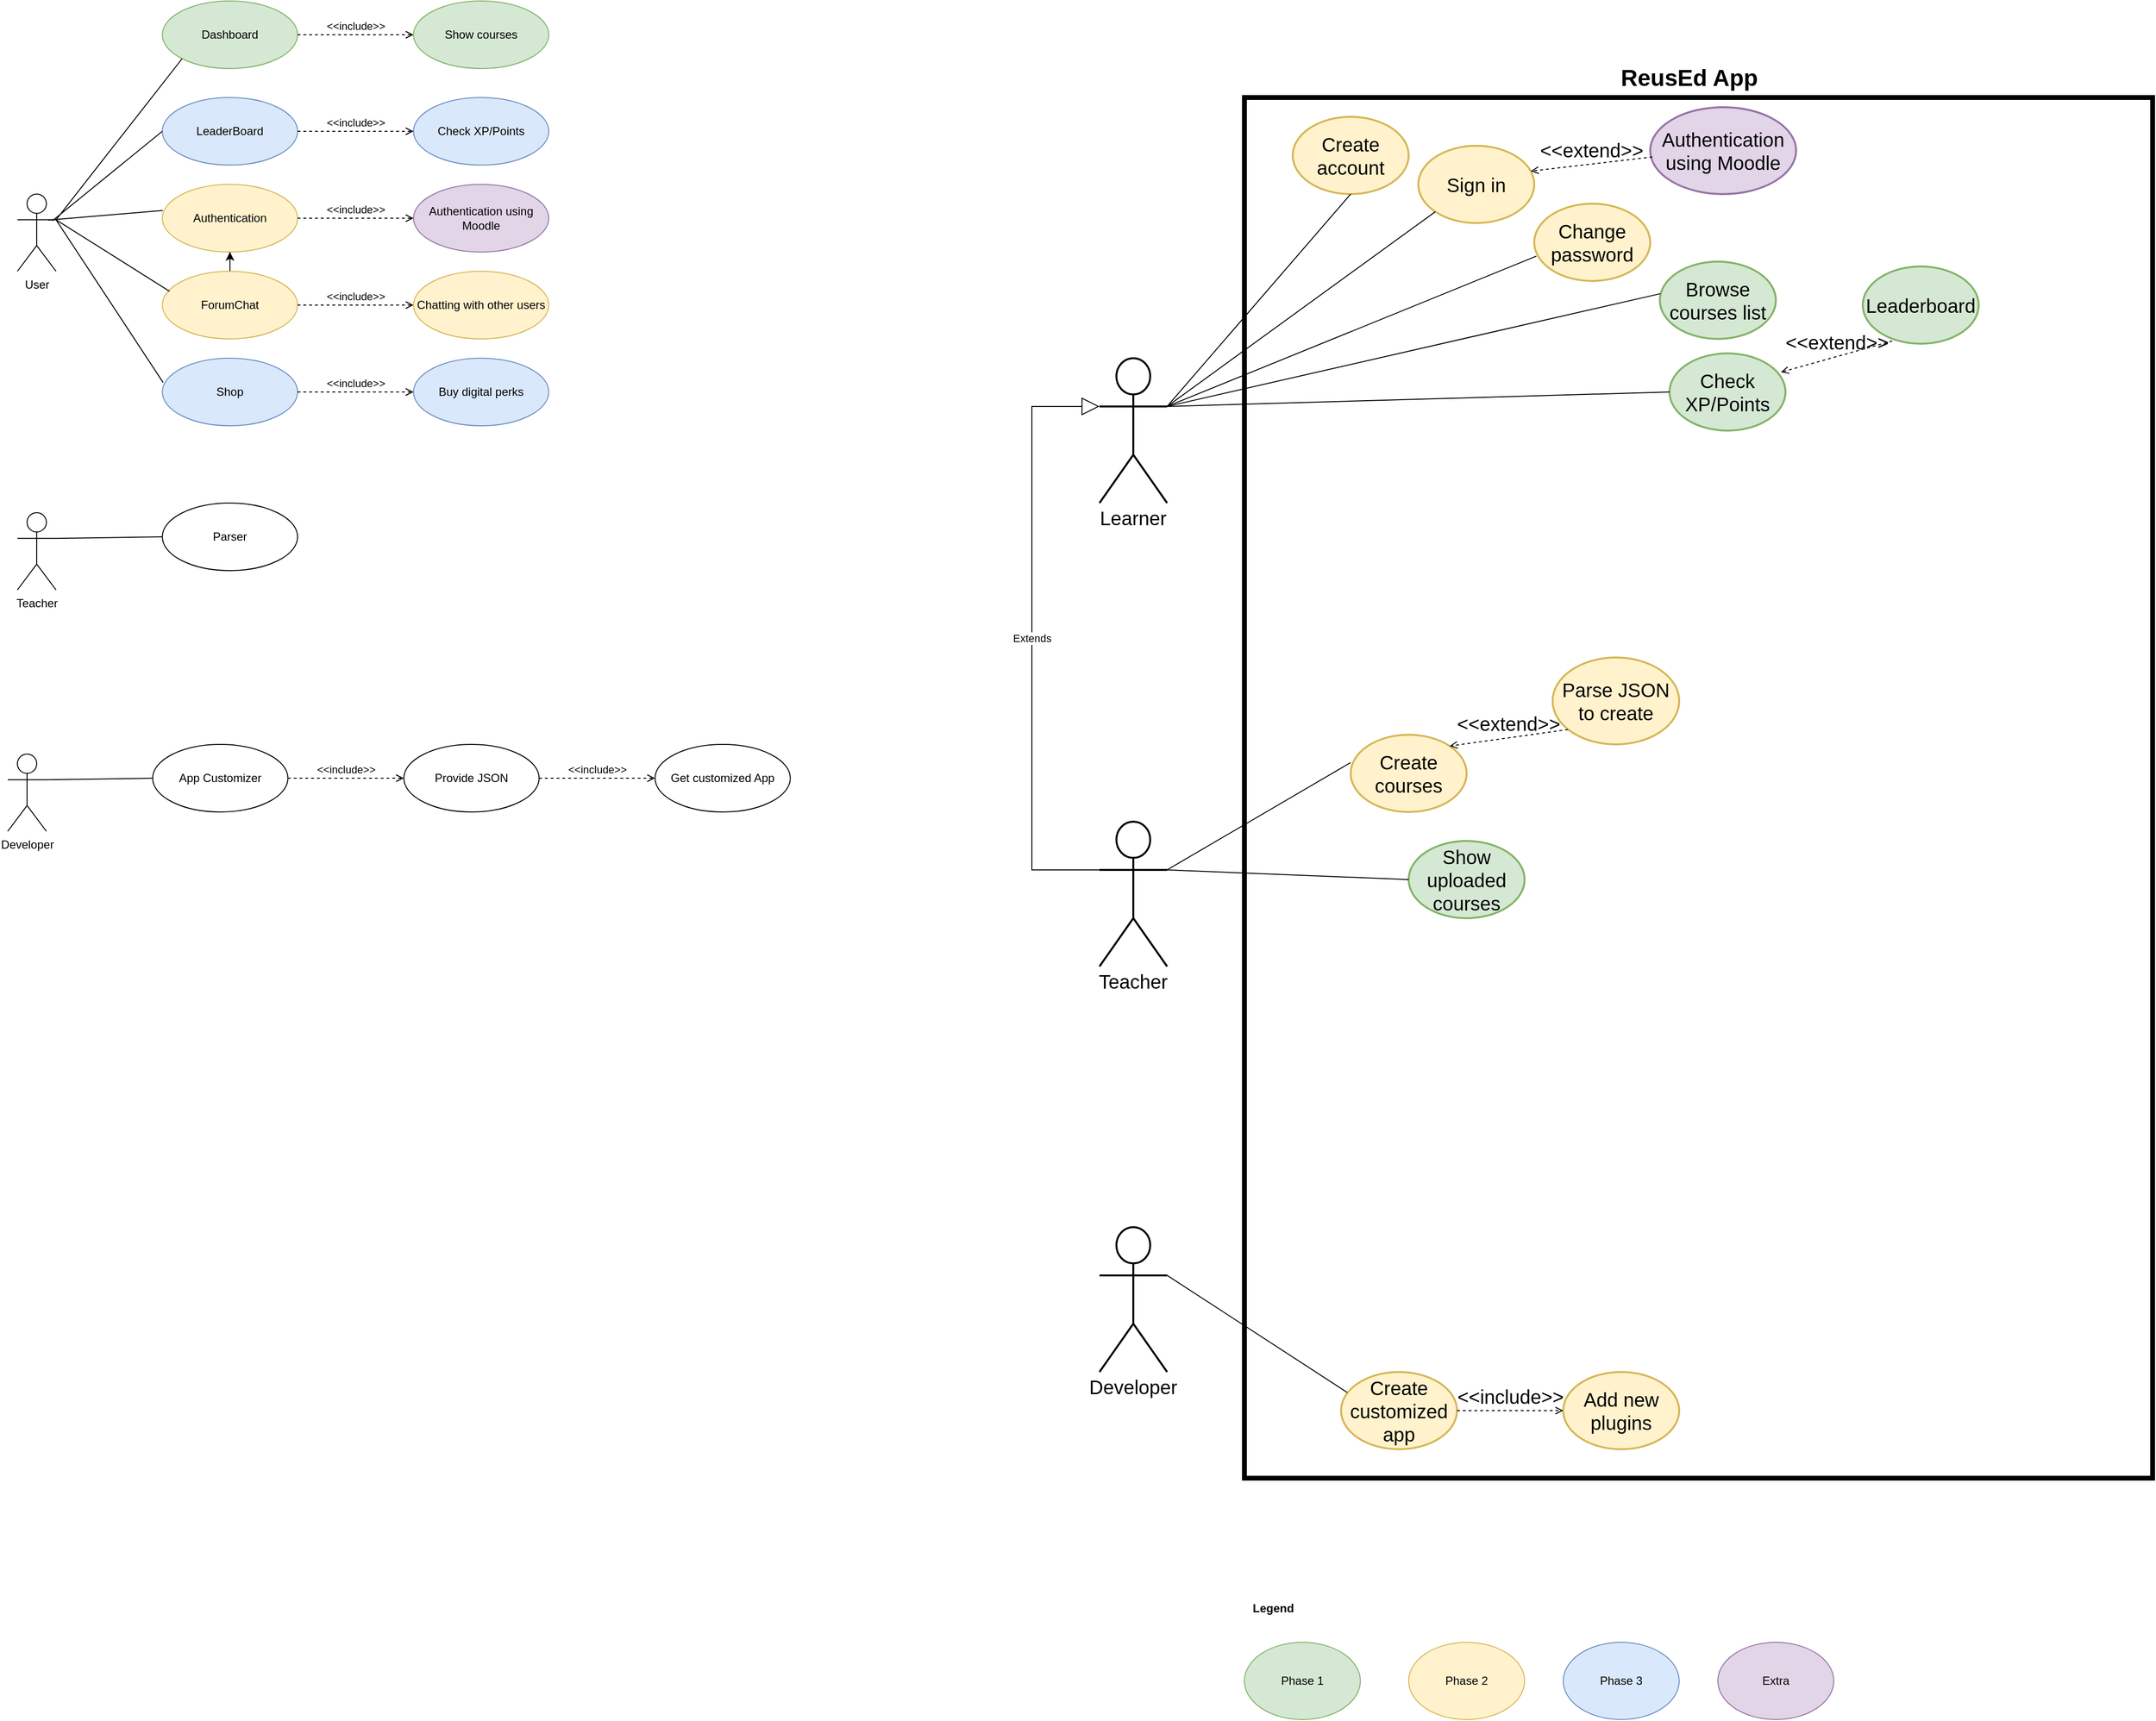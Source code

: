 <mxfile version="18.1.3" type="github">
  <diagram id="QK5HZa1A7j3AK8uBIgSm" name="Page-1">
    <mxGraphModel dx="1382" dy="4102" grid="1" gridSize="10" guides="1" tooltips="1" connect="1" arrows="1" fold="1" page="1" pageScale="1" pageWidth="2339" pageHeight="3300" math="0" shadow="0">
      <root>
        <mxCell id="0" />
        <mxCell id="1" parent="0" />
        <mxCell id="2" value="User" style="shape=umlActor;verticalLabelPosition=bottom;verticalAlign=top;html=1;" parent="1" vertex="1">
          <mxGeometry x="70" y="160" width="40" height="80" as="geometry" />
        </mxCell>
        <mxCell id="5" value="LeaderBoard" style="ellipse;whiteSpace=wrap;html=1;fillColor=#dae8fc;strokeColor=#6c8ebf;" parent="1" vertex="1">
          <mxGeometry x="220" y="60" width="140" height="70" as="geometry" />
        </mxCell>
        <mxCell id="6" value="Authentication" style="ellipse;whiteSpace=wrap;html=1;fillColor=#fff2cc;strokeColor=#d6b656;" parent="1" vertex="1">
          <mxGeometry x="220" y="150" width="140" height="70" as="geometry" />
        </mxCell>
        <mxCell id="RKOT50hVbOICSGmM9m-9-29" value="" style="edgeStyle=orthogonalEdgeStyle;rounded=0;orthogonalLoop=1;jettySize=auto;html=1;" parent="1" source="7" target="6" edge="1">
          <mxGeometry relative="1" as="geometry" />
        </mxCell>
        <mxCell id="7" value="ForumChat" style="ellipse;whiteSpace=wrap;html=1;fillColor=#fff2cc;strokeColor=#d6b656;" parent="1" vertex="1">
          <mxGeometry x="220" y="240" width="140" height="70" as="geometry" />
        </mxCell>
        <mxCell id="8" value="Parser&lt;br&gt;" style="ellipse;whiteSpace=wrap;html=1;" parent="1" vertex="1">
          <mxGeometry x="220" y="480" width="140" height="70" as="geometry" />
        </mxCell>
        <mxCell id="10" value="Shop" style="ellipse;whiteSpace=wrap;html=1;fillColor=#dae8fc;strokeColor=#6c8ebf;" parent="1" vertex="1">
          <mxGeometry x="220" y="330" width="140" height="70" as="geometry" />
        </mxCell>
        <mxCell id="EZ6X3SSUhc_Sis5DaN3a-10" value="Check XP/Points" style="ellipse;whiteSpace=wrap;html=1;fillColor=#dae8fc;strokeColor=#6c8ebf;" parent="1" vertex="1">
          <mxGeometry x="480" y="60" width="140" height="70" as="geometry" />
        </mxCell>
        <mxCell id="UgUoHDpiH-eurTipeE9X-10" value="Teacher" style="shape=umlActor;verticalLabelPosition=bottom;verticalAlign=top;html=1;" parent="1" vertex="1">
          <mxGeometry x="70" y="490" width="40" height="80" as="geometry" />
        </mxCell>
        <mxCell id="-emRGyPx6kJDvxxfUff1-10" value="&amp;lt;&amp;lt;include&amp;gt;&amp;gt;" style="html=1;verticalAlign=bottom;labelBackgroundColor=none;endArrow=open;endFill=0;dashed=1;rounded=0;exitX=1;exitY=0.5;exitDx=0;exitDy=0;" parent="1" source="10" edge="1">
          <mxGeometry width="160" relative="1" as="geometry">
            <mxPoint x="400" y="400" as="sourcePoint" />
            <mxPoint x="480" y="365" as="targetPoint" />
          </mxGeometry>
        </mxCell>
        <mxCell id="EZ6X3SSUhc_Sis5DaN3a-14" value="" style="endArrow=none;html=1;rounded=0;strokeColor=default;exitX=1;exitY=0.333;exitDx=0;exitDy=0;exitPerimeter=0;entryX=0.006;entryY=0.36;entryDx=0;entryDy=0;entryPerimeter=0;" parent="1" source="2" target="10" edge="1">
          <mxGeometry width="50" height="50" relative="1" as="geometry">
            <mxPoint x="360" y="250" as="sourcePoint" />
            <mxPoint x="410" y="200" as="targetPoint" />
          </mxGeometry>
        </mxCell>
        <mxCell id="EZ6X3SSUhc_Sis5DaN3a-15" value="" style="endArrow=none;html=1;rounded=0;strokeColor=default;exitX=1;exitY=0.333;exitDx=0;exitDy=0;exitPerimeter=0;entryX=0.053;entryY=0.295;entryDx=0;entryDy=0;entryPerimeter=0;" parent="1" source="2" target="7" edge="1">
          <mxGeometry width="50" height="50" relative="1" as="geometry">
            <mxPoint x="98.18" y="69.997" as="sourcePoint" />
            <mxPoint x="220.0" y="271.26" as="targetPoint" />
          </mxGeometry>
        </mxCell>
        <mxCell id="EZ6X3SSUhc_Sis5DaN3a-16" value="" style="endArrow=none;html=1;rounded=0;strokeColor=default;entryX=0;entryY=0.5;entryDx=0;entryDy=0;exitX=0.907;exitY=0.345;exitDx=0;exitDy=0;exitPerimeter=0;" parent="1" source="2" target="5" edge="1">
          <mxGeometry width="50" height="50" relative="1" as="geometry">
            <mxPoint x="100" y="160" as="sourcePoint" />
            <mxPoint x="241.82" y="377.93" as="targetPoint" />
          </mxGeometry>
        </mxCell>
        <mxCell id="EZ6X3SSUhc_Sis5DaN3a-17" value="" style="endArrow=none;html=1;rounded=0;strokeColor=default;exitX=0.792;exitY=0.338;exitDx=0;exitDy=0;exitPerimeter=0;entryX=0.003;entryY=0.386;entryDx=0;entryDy=0;entryPerimeter=0;" parent="1" source="2" target="6" edge="1">
          <mxGeometry width="50" height="50" relative="1" as="geometry">
            <mxPoint x="100" y="160" as="sourcePoint" />
            <mxPoint x="220.0" y="104" as="targetPoint" />
          </mxGeometry>
        </mxCell>
        <mxCell id="Jh9w8bnK9WFqr1PcukGp-10" value="" style="endArrow=none;html=1;rounded=0;strokeColor=default;entryX=0;entryY=0.5;entryDx=0;entryDy=0;exitX=1;exitY=0.333;exitDx=0;exitDy=0;exitPerimeter=0;" parent="1" source="UgUoHDpiH-eurTipeE9X-10" target="8" edge="1">
          <mxGeometry width="50" height="50" relative="1" as="geometry">
            <mxPoint x="190.0" y="636" as="sourcePoint" />
            <mxPoint x="300" y="570" as="targetPoint" />
          </mxGeometry>
        </mxCell>
        <mxCell id="Jh9w8bnK9WFqr1PcukGp-11" value="&amp;lt;&amp;lt;include&amp;gt;&amp;gt;" style="html=1;verticalAlign=bottom;labelBackgroundColor=none;endArrow=open;endFill=0;dashed=1;rounded=0;exitX=1;exitY=0.5;exitDx=0;exitDy=0;entryX=0;entryY=0.5;entryDx=0;entryDy=0;" parent="1" source="5" target="EZ6X3SSUhc_Sis5DaN3a-10" edge="1">
          <mxGeometry width="160" relative="1" as="geometry">
            <mxPoint x="360" y="94.75" as="sourcePoint" />
            <mxPoint x="450" y="94.75" as="targetPoint" />
          </mxGeometry>
        </mxCell>
        <mxCell id="Jh9w8bnK9WFqr1PcukGp-12" value="Buy digital perks" style="ellipse;whiteSpace=wrap;html=1;fillColor=#dae8fc;strokeColor=#6c8ebf;" parent="1" vertex="1">
          <mxGeometry x="480" y="330" width="140" height="70" as="geometry" />
        </mxCell>
        <mxCell id="Jh9w8bnK9WFqr1PcukGp-13" value="&amp;lt;&amp;lt;include&amp;gt;&amp;gt;" style="html=1;verticalAlign=bottom;labelBackgroundColor=none;endArrow=open;endFill=0;dashed=1;rounded=0;exitX=1;exitY=0.5;exitDx=0;exitDy=0;" parent="1" source="6" edge="1">
          <mxGeometry width="160" relative="1" as="geometry">
            <mxPoint x="370.0" y="184.82" as="sourcePoint" />
            <mxPoint x="480" y="185" as="targetPoint" />
          </mxGeometry>
        </mxCell>
        <mxCell id="Jh9w8bnK9WFqr1PcukGp-14" value="Authentication using Moodle" style="ellipse;whiteSpace=wrap;html=1;fillColor=#e1d5e7;strokeColor=#9673a6;" parent="1" vertex="1">
          <mxGeometry x="480" y="150" width="140" height="70" as="geometry" />
        </mxCell>
        <mxCell id="RKOT50hVbOICSGmM9m-9-12" value="App Customizer" style="ellipse;whiteSpace=wrap;html=1;" parent="1" vertex="1">
          <mxGeometry x="210" y="730" width="140" height="70" as="geometry" />
        </mxCell>
        <mxCell id="Jh9w8bnK9WFqr1PcukGp-15" value="&amp;lt;&amp;lt;include&amp;gt;&amp;gt;" style="html=1;verticalAlign=bottom;labelBackgroundColor=none;endArrow=open;endFill=0;dashed=1;rounded=0;exitX=1;exitY=0.5;exitDx=0;exitDy=0;entryX=0;entryY=0.5;entryDx=0;entryDy=0;" parent="1" source="7" target="Jh9w8bnK9WFqr1PcukGp-16" edge="1">
          <mxGeometry width="160" relative="1" as="geometry">
            <mxPoint x="360" y="274.72" as="sourcePoint" />
            <mxPoint x="480" y="274.72" as="targetPoint" />
          </mxGeometry>
        </mxCell>
        <mxCell id="RKOT50hVbOICSGmM9m-9-13" value="Developer" style="shape=umlActor;verticalLabelPosition=bottom;verticalAlign=top;html=1;" parent="1" vertex="1">
          <mxGeometry x="60" y="740" width="40" height="80" as="geometry" />
        </mxCell>
        <mxCell id="Jh9w8bnK9WFqr1PcukGp-16" value="Chatting with other users" style="ellipse;whiteSpace=wrap;html=1;fillColor=#fff2cc;strokeColor=#d6b656;" parent="1" vertex="1">
          <mxGeometry x="480" y="240" width="140" height="70" as="geometry" />
        </mxCell>
        <mxCell id="RKOT50hVbOICSGmM9m-9-14" value="" style="endArrow=none;html=1;rounded=0;strokeColor=default;entryX=0;entryY=0.5;entryDx=0;entryDy=0;exitX=1;exitY=0.333;exitDx=0;exitDy=0;exitPerimeter=0;" parent="1" source="RKOT50hVbOICSGmM9m-9-13" target="RKOT50hVbOICSGmM9m-9-12" edge="1">
          <mxGeometry width="50" height="50" relative="1" as="geometry">
            <mxPoint x="180.0" y="886" as="sourcePoint" />
            <mxPoint x="290" y="820" as="targetPoint" />
          </mxGeometry>
        </mxCell>
        <mxCell id="Jh9w8bnK9WFqr1PcukGp-20" value="" style="rounded=0;whiteSpace=wrap;html=1;fillColor=none;strokeWidth=5;" parent="1" vertex="1">
          <mxGeometry x="1340" y="60" width="940" height="1430" as="geometry" />
        </mxCell>
        <mxCell id="RKOT50hVbOICSGmM9m-9-15" value="&amp;lt;&amp;lt;include&amp;gt;&amp;gt;" style="html=1;verticalAlign=bottom;labelBackgroundColor=none;endArrow=open;endFill=0;dashed=1;rounded=0;exitX=1;exitY=0.5;exitDx=0;exitDy=0;" parent="1" edge="1">
          <mxGeometry width="160" relative="1" as="geometry">
            <mxPoint x="350" y="765" as="sourcePoint" />
            <mxPoint x="470" y="765" as="targetPoint" />
          </mxGeometry>
        </mxCell>
        <mxCell id="Jh9w8bnK9WFqr1PcukGp-21" value="ReusEd App" style="text;strokeColor=none;fillColor=none;html=1;fontSize=24;fontStyle=1;verticalAlign=middle;align=center;" parent="1" vertex="1">
          <mxGeometry x="1710" y="20" width="180" height="40" as="geometry" />
        </mxCell>
        <mxCell id="Jh9w8bnK9WFqr1PcukGp-22" value="" style="shape=umlActor;verticalLabelPosition=bottom;verticalAlign=top;html=1;strokeWidth=2;" parent="1" vertex="1">
          <mxGeometry x="1190" y="330" width="70" height="150" as="geometry" />
        </mxCell>
        <mxCell id="RKOT50hVbOICSGmM9m-9-16" value="Provide JSON" style="ellipse;whiteSpace=wrap;html=1;" parent="1" vertex="1">
          <mxGeometry x="470" y="730" width="140" height="70" as="geometry" />
        </mxCell>
        <mxCell id="Jh9w8bnK9WFqr1PcukGp-24" value="Learner" style="text;html=1;strokeColor=none;fillColor=none;align=center;verticalAlign=middle;whiteSpace=wrap;rounded=0;fontSize=20;" parent="1" vertex="1">
          <mxGeometry x="1195" y="480" width="60" height="30" as="geometry" />
        </mxCell>
        <mxCell id="RKOT50hVbOICSGmM9m-9-18" value="&amp;lt;&amp;lt;include&amp;gt;&amp;gt;" style="html=1;verticalAlign=bottom;labelBackgroundColor=none;endArrow=open;endFill=0;dashed=1;rounded=0;exitX=1;exitY=0.5;exitDx=0;exitDy=0;" parent="1" edge="1">
          <mxGeometry width="160" relative="1" as="geometry">
            <mxPoint x="610" y="765" as="sourcePoint" />
            <mxPoint x="730" y="765" as="targetPoint" />
          </mxGeometry>
        </mxCell>
        <mxCell id="Jh9w8bnK9WFqr1PcukGp-25" value="Create account" style="ellipse;whiteSpace=wrap;html=1;fontSize=20;strokeWidth=2;fillColor=#fff2cc;strokeColor=#d6b656;" parent="1" vertex="1">
          <mxGeometry x="1390" y="80" width="120" height="80" as="geometry" />
        </mxCell>
        <mxCell id="RKOT50hVbOICSGmM9m-9-19" value="Get customized App" style="ellipse;whiteSpace=wrap;html=1;" parent="1" vertex="1">
          <mxGeometry x="730" y="730" width="140" height="70" as="geometry" />
        </mxCell>
        <mxCell id="RKOT50hVbOICSGmM9m-9-20" value="Phase 1" style="ellipse;whiteSpace=wrap;html=1;fillColor=#d5e8d4;strokeColor=#82b366;" parent="1" vertex="1">
          <mxGeometry x="1340" y="1660" width="120" height="80" as="geometry" />
        </mxCell>
        <mxCell id="Jh9w8bnK9WFqr1PcukGp-26" value="Sign in" style="ellipse;whiteSpace=wrap;html=1;fontSize=20;strokeWidth=2;fillColor=#fff2cc;strokeColor=#d6b656;" parent="1" vertex="1">
          <mxGeometry x="1520" y="110" width="120" height="80" as="geometry" />
        </mxCell>
        <mxCell id="Jh9w8bnK9WFqr1PcukGp-27" value="Change password" style="ellipse;whiteSpace=wrap;html=1;fontSize=20;strokeWidth=2;fillColor=#fff2cc;strokeColor=#d6b656;" parent="1" vertex="1">
          <mxGeometry x="1640" y="170" width="120" height="80" as="geometry" />
        </mxCell>
        <mxCell id="RKOT50hVbOICSGmM9m-9-21" value="&lt;b&gt;Legend&lt;/b&gt;" style="text;html=1;strokeColor=none;fillColor=none;align=center;verticalAlign=middle;whiteSpace=wrap;rounded=0;" parent="1" vertex="1">
          <mxGeometry x="1340" y="1610" width="60" height="30" as="geometry" />
        </mxCell>
        <mxCell id="RKOT50hVbOICSGmM9m-9-22" value="Phase 2" style="ellipse;whiteSpace=wrap;html=1;fillColor=#fff2cc;strokeColor=#d6b656;" parent="1" vertex="1">
          <mxGeometry x="1510" y="1660" width="120" height="80" as="geometry" />
        </mxCell>
        <mxCell id="RKOT50hVbOICSGmM9m-9-23" value="Phase 3" style="ellipse;whiteSpace=wrap;html=1;fillColor=#dae8fc;strokeColor=#6c8ebf;" parent="1" vertex="1">
          <mxGeometry x="1670" y="1660" width="120" height="80" as="geometry" />
        </mxCell>
        <mxCell id="RKOT50hVbOICSGmM9m-9-24" value="Dashboard" style="ellipse;whiteSpace=wrap;html=1;fillColor=#d5e8d4;strokeColor=#82b366;" parent="1" vertex="1">
          <mxGeometry x="220" y="-40" width="140" height="70" as="geometry" />
        </mxCell>
        <mxCell id="Jh9w8bnK9WFqr1PcukGp-28" value="" style="endArrow=none;html=1;rounded=0;fontSize=20;exitX=1;exitY=0.333;exitDx=0;exitDy=0;exitPerimeter=0;entryX=0.5;entryY=1;entryDx=0;entryDy=0;" parent="1" source="Jh9w8bnK9WFqr1PcukGp-22" target="Jh9w8bnK9WFqr1PcukGp-25" edge="1">
          <mxGeometry width="50" height="50" relative="1" as="geometry">
            <mxPoint x="1440" y="310" as="sourcePoint" />
            <mxPoint x="1490" y="260" as="targetPoint" />
          </mxGeometry>
        </mxCell>
        <mxCell id="RKOT50hVbOICSGmM9m-9-25" value="Show courses" style="ellipse;whiteSpace=wrap;html=1;fillColor=#d5e8d4;strokeColor=#82b366;" parent="1" vertex="1">
          <mxGeometry x="480" y="-40" width="140" height="70" as="geometry" />
        </mxCell>
        <mxCell id="Jh9w8bnK9WFqr1PcukGp-29" value="" style="endArrow=none;html=1;rounded=0;fontSize=20;exitX=1;exitY=0.333;exitDx=0;exitDy=0;exitPerimeter=0;entryX=0;entryY=1;entryDx=0;entryDy=0;" parent="1" source="Jh9w8bnK9WFqr1PcukGp-22" target="Jh9w8bnK9WFqr1PcukGp-26" edge="1">
          <mxGeometry width="50" height="50" relative="1" as="geometry">
            <mxPoint x="1355" y="420" as="sourcePoint" />
            <mxPoint x="1545" y="200" as="targetPoint" />
          </mxGeometry>
        </mxCell>
        <mxCell id="RKOT50hVbOICSGmM9m-9-26" value="&amp;lt;&amp;lt;include&amp;gt;&amp;gt;" style="html=1;verticalAlign=bottom;labelBackgroundColor=none;endArrow=open;endFill=0;dashed=1;rounded=0;exitX=1;exitY=0.5;exitDx=0;exitDy=0;entryX=0;entryY=0.5;entryDx=0;entryDy=0;" parent="1" source="RKOT50hVbOICSGmM9m-9-24" target="RKOT50hVbOICSGmM9m-9-25" edge="1">
          <mxGeometry width="160" relative="1" as="geometry">
            <mxPoint x="360" y="-5.25" as="sourcePoint" />
            <mxPoint x="450" y="-5.25" as="targetPoint" />
          </mxGeometry>
        </mxCell>
        <mxCell id="Jh9w8bnK9WFqr1PcukGp-30" value="Authentication&lt;br&gt;using Moodle" style="ellipse;whiteSpace=wrap;html=1;fontSize=20;strokeWidth=2;fillColor=#e1d5e7;strokeColor=#9673a6;" parent="1" vertex="1">
          <mxGeometry x="1760" y="70" width="151" height="90" as="geometry" />
        </mxCell>
        <mxCell id="RKOT50hVbOICSGmM9m-9-27" value="" style="endArrow=none;html=1;rounded=0;strokeColor=default;exitX=1;exitY=0.333;exitDx=0;exitDy=0;exitPerimeter=0;entryX=0;entryY=1;entryDx=0;entryDy=0;" parent="1" source="2" target="RKOT50hVbOICSGmM9m-9-24" edge="1">
          <mxGeometry width="50" height="50" relative="1" as="geometry">
            <mxPoint x="110" y="190" as="sourcePoint" />
            <mxPoint x="230.0" y="105" as="targetPoint" />
          </mxGeometry>
        </mxCell>
        <mxCell id="Jh9w8bnK9WFqr1PcukGp-32" value="" style="endArrow=none;html=1;rounded=0;fontSize=20;exitX=1;exitY=0.333;exitDx=0;exitDy=0;exitPerimeter=0;entryX=0.018;entryY=0.679;entryDx=0;entryDy=0;entryPerimeter=0;" parent="1" source="Jh9w8bnK9WFqr1PcukGp-22" target="Jh9w8bnK9WFqr1PcukGp-27" edge="1">
          <mxGeometry width="50" height="50" relative="1" as="geometry">
            <mxPoint x="1270" y="390" as="sourcePoint" />
            <mxPoint x="1567.574" y="198.284" as="targetPoint" />
          </mxGeometry>
        </mxCell>
        <mxCell id="RKOT50hVbOICSGmM9m-9-28" value="Extra" style="ellipse;whiteSpace=wrap;html=1;fillColor=#e1d5e7;strokeColor=#9673a6;" parent="1" vertex="1">
          <mxGeometry x="1830" y="1660" width="120" height="80" as="geometry" />
        </mxCell>
        <mxCell id="Jh9w8bnK9WFqr1PcukGp-33" value="" style="shape=umlActor;verticalLabelPosition=bottom;verticalAlign=top;html=1;strokeWidth=2;" parent="1" vertex="1">
          <mxGeometry x="1190" y="810" width="70" height="150" as="geometry" />
        </mxCell>
        <mxCell id="Jh9w8bnK9WFqr1PcukGp-34" value="Teacher" style="text;html=1;strokeColor=none;fillColor=none;align=center;verticalAlign=middle;whiteSpace=wrap;rounded=0;fontSize=20;" parent="1" vertex="1">
          <mxGeometry x="1195" y="960" width="60" height="30" as="geometry" />
        </mxCell>
        <mxCell id="Jh9w8bnK9WFqr1PcukGp-35" value="" style="shape=umlActor;verticalLabelPosition=bottom;verticalAlign=top;html=1;strokeWidth=2;" parent="1" vertex="1">
          <mxGeometry x="1190" y="1230" width="70" height="150" as="geometry" />
        </mxCell>
        <mxCell id="Jh9w8bnK9WFqr1PcukGp-36" value="Developer" style="text;html=1;strokeColor=none;fillColor=none;align=center;verticalAlign=middle;whiteSpace=wrap;rounded=0;fontSize=20;" parent="1" vertex="1">
          <mxGeometry x="1195" y="1380" width="60" height="30" as="geometry" />
        </mxCell>
        <mxCell id="Jh9w8bnK9WFqr1PcukGp-37" value="Create customized app" style="ellipse;whiteSpace=wrap;html=1;fontSize=20;strokeWidth=2;fillColor=#fff2cc;strokeColor=#d6b656;" parent="1" vertex="1">
          <mxGeometry x="1440" y="1380" width="120" height="80" as="geometry" />
        </mxCell>
        <mxCell id="Jh9w8bnK9WFqr1PcukGp-38" value="" style="endArrow=none;html=1;rounded=0;fontSize=20;exitX=1;exitY=0.333;exitDx=0;exitDy=0;exitPerimeter=0;entryX=0.053;entryY=0.265;entryDx=0;entryDy=0;entryPerimeter=0;" parent="1" source="Jh9w8bnK9WFqr1PcukGp-35" target="Jh9w8bnK9WFqr1PcukGp-37" edge="1">
          <mxGeometry width="50" height="50" relative="1" as="geometry">
            <mxPoint x="1420" y="1280" as="sourcePoint" />
            <mxPoint x="1470" y="1230" as="targetPoint" />
          </mxGeometry>
        </mxCell>
        <mxCell id="Jh9w8bnK9WFqr1PcukGp-39" value="Create courses" style="ellipse;whiteSpace=wrap;html=1;fontSize=20;strokeWidth=2;fillColor=#fff2cc;strokeColor=#d6b656;" parent="1" vertex="1">
          <mxGeometry x="1450" y="720" width="120" height="80" as="geometry" />
        </mxCell>
        <mxCell id="Jh9w8bnK9WFqr1PcukGp-40" value="" style="endArrow=none;html=1;rounded=0;fontSize=20;exitX=1;exitY=0.333;exitDx=0;exitDy=0;exitPerimeter=0;entryX=-0.002;entryY=0.362;entryDx=0;entryDy=0;entryPerimeter=0;" parent="1" source="Jh9w8bnK9WFqr1PcukGp-33" target="Jh9w8bnK9WFqr1PcukGp-39" edge="1">
          <mxGeometry width="50" height="50" relative="1" as="geometry">
            <mxPoint x="1480" y="1340" as="sourcePoint" />
            <mxPoint x="1530" y="1290" as="targetPoint" />
          </mxGeometry>
        </mxCell>
        <mxCell id="Jh9w8bnK9WFqr1PcukGp-42" value="Parse JSON&lt;br&gt;to create" style="ellipse;whiteSpace=wrap;html=1;fontSize=20;strokeWidth=2;fillColor=#fff2cc;strokeColor=#d6b656;" parent="1" vertex="1">
          <mxGeometry x="1659" y="640" width="131" height="90" as="geometry" />
        </mxCell>
        <mxCell id="Jh9w8bnK9WFqr1PcukGp-43" value="&amp;lt;&amp;lt;extend&amp;gt;&amp;gt;" style="html=1;verticalAlign=bottom;labelBackgroundColor=none;endArrow=open;endFill=0;dashed=1;rounded=0;fontSize=20;exitX=0.121;exitY=0.829;exitDx=0;exitDy=0;entryX=1;entryY=0;entryDx=0;entryDy=0;exitPerimeter=0;" parent="1" source="Jh9w8bnK9WFqr1PcukGp-42" target="Jh9w8bnK9WFqr1PcukGp-39" edge="1">
          <mxGeometry width="160" relative="1" as="geometry">
            <mxPoint x="1600" y="580" as="sourcePoint" />
            <mxPoint x="1440" y="580" as="targetPoint" />
          </mxGeometry>
        </mxCell>
        <mxCell id="Jh9w8bnK9WFqr1PcukGp-44" value="Add new plugins" style="ellipse;whiteSpace=wrap;html=1;fontSize=20;strokeWidth=2;fillColor=#fff2cc;strokeColor=#d6b656;" parent="1" vertex="1">
          <mxGeometry x="1670" y="1380" width="120" height="80" as="geometry" />
        </mxCell>
        <mxCell id="Jh9w8bnK9WFqr1PcukGp-45" value="&amp;lt;&amp;lt;include&amp;gt;&amp;gt;" style="html=1;verticalAlign=bottom;labelBackgroundColor=none;endArrow=open;endFill=0;dashed=1;rounded=0;fontSize=20;exitX=1;exitY=0.5;exitDx=0;exitDy=0;entryX=0;entryY=0.5;entryDx=0;entryDy=0;" parent="1" source="Jh9w8bnK9WFqr1PcukGp-37" target="Jh9w8bnK9WFqr1PcukGp-44" edge="1">
          <mxGeometry width="160" relative="1" as="geometry">
            <mxPoint x="1560" y="1350" as="sourcePoint" />
            <mxPoint x="1720" y="1350" as="targetPoint" />
          </mxGeometry>
        </mxCell>
        <mxCell id="K02uyXxmoCPqV5mpMO7H-10" value="Browse courses list" style="ellipse;whiteSpace=wrap;html=1;fontSize=20;strokeWidth=2;fillColor=#d5e8d4;strokeColor=#82b366;" vertex="1" parent="1">
          <mxGeometry x="1770" y="230" width="120" height="80" as="geometry" />
        </mxCell>
        <mxCell id="K02uyXxmoCPqV5mpMO7H-11" value="" style="endArrow=none;html=1;rounded=0;fontSize=20;exitX=1;exitY=0.333;exitDx=0;exitDy=0;exitPerimeter=0;entryX=0.004;entryY=0.415;entryDx=0;entryDy=0;entryPerimeter=0;" edge="1" parent="1" source="Jh9w8bnK9WFqr1PcukGp-22" target="K02uyXxmoCPqV5mpMO7H-10">
          <mxGeometry width="50" height="50" relative="1" as="geometry">
            <mxPoint x="1270" y="390" as="sourcePoint" />
            <mxPoint x="1690" y="254" as="targetPoint" />
          </mxGeometry>
        </mxCell>
        <mxCell id="K02uyXxmoCPqV5mpMO7H-15" value="Show uploaded courses" style="ellipse;whiteSpace=wrap;html=1;fontSize=20;strokeWidth=2;fillColor=#d5e8d4;strokeColor=#82b366;" vertex="1" parent="1">
          <mxGeometry x="1510" y="830" width="120" height="80" as="geometry" />
        </mxCell>
        <mxCell id="K02uyXxmoCPqV5mpMO7H-16" value="" style="endArrow=none;html=1;rounded=0;fontSize=20;exitX=1;exitY=0.333;exitDx=0;exitDy=0;exitPerimeter=0;entryX=0;entryY=0.5;entryDx=0;entryDy=0;" edge="1" parent="1" source="Jh9w8bnK9WFqr1PcukGp-33" target="K02uyXxmoCPqV5mpMO7H-15">
          <mxGeometry width="50" height="50" relative="1" as="geometry">
            <mxPoint x="1270" y="870" as="sourcePoint" />
            <mxPoint x="1459.76" y="758.96" as="targetPoint" />
          </mxGeometry>
        </mxCell>
        <mxCell id="K02uyXxmoCPqV5mpMO7H-17" value="Extends" style="endArrow=block;endSize=16;endFill=0;html=1;rounded=0;exitX=0;exitY=0.333;exitDx=0;exitDy=0;exitPerimeter=0;entryX=0;entryY=0.333;entryDx=0;entryDy=0;entryPerimeter=0;" edge="1" parent="1" source="Jh9w8bnK9WFqr1PcukGp-33" target="Jh9w8bnK9WFqr1PcukGp-22">
          <mxGeometry width="160" relative="1" as="geometry">
            <mxPoint x="1030" y="690" as="sourcePoint" />
            <mxPoint x="1120" y="240" as="targetPoint" />
            <Array as="points">
              <mxPoint x="1120" y="860" />
              <mxPoint x="1120" y="380" />
            </Array>
          </mxGeometry>
        </mxCell>
        <mxCell id="K02uyXxmoCPqV5mpMO7H-19" value="Check XP/Points" style="ellipse;whiteSpace=wrap;html=1;fontSize=20;strokeWidth=2;fillColor=#d5e8d4;strokeColor=#82b366;" vertex="1" parent="1">
          <mxGeometry x="1780" y="325" width="120" height="80" as="geometry" />
        </mxCell>
        <mxCell id="K02uyXxmoCPqV5mpMO7H-20" value="" style="endArrow=none;html=1;rounded=0;fontSize=20;exitX=1;exitY=0.333;exitDx=0;exitDy=0;exitPerimeter=0;entryX=0;entryY=0.5;entryDx=0;entryDy=0;" edge="1" parent="1" source="Jh9w8bnK9WFqr1PcukGp-22" target="K02uyXxmoCPqV5mpMO7H-19">
          <mxGeometry width="50" height="50" relative="1" as="geometry">
            <mxPoint x="1270" y="390" as="sourcePoint" />
            <mxPoint x="1780.48" y="273.2" as="targetPoint" />
          </mxGeometry>
        </mxCell>
        <mxCell id="K02uyXxmoCPqV5mpMO7H-21" value="Leaderboard" style="ellipse;whiteSpace=wrap;html=1;fontSize=20;strokeWidth=2;fillColor=#d5e8d4;strokeColor=#82b366;" vertex="1" parent="1">
          <mxGeometry x="1980" y="235" width="120" height="80" as="geometry" />
        </mxCell>
        <mxCell id="K02uyXxmoCPqV5mpMO7H-23" value="&amp;lt;&amp;lt;extend&amp;gt;&amp;gt;" style="html=1;verticalAlign=bottom;labelBackgroundColor=none;endArrow=open;endFill=0;dashed=1;rounded=0;fontSize=20;exitX=0.254;exitY=0.965;exitDx=0;exitDy=0;entryX=0.961;entryY=0.244;entryDx=0;entryDy=0;exitPerimeter=0;entryPerimeter=0;" edge="1" parent="1" source="K02uyXxmoCPqV5mpMO7H-21" target="K02uyXxmoCPqV5mpMO7H-19">
          <mxGeometry width="160" relative="1" as="geometry">
            <mxPoint x="2006.921" y="330.0" as="sourcePoint" />
            <mxPoint x="1859.996" y="337.106" as="targetPoint" />
          </mxGeometry>
        </mxCell>
        <mxCell id="K02uyXxmoCPqV5mpMO7H-24" value="&amp;lt;&amp;lt;extend&amp;gt;&amp;gt;" style="html=1;verticalAlign=bottom;labelBackgroundColor=none;endArrow=open;endFill=0;dashed=1;rounded=0;fontSize=20;exitX=0.015;exitY=0.573;exitDx=0;exitDy=0;entryX=0.97;entryY=0.328;entryDx=0;entryDy=0;exitPerimeter=0;entryPerimeter=0;" edge="1" parent="1" source="Jh9w8bnK9WFqr1PcukGp-30" target="Jh9w8bnK9WFqr1PcukGp-26">
          <mxGeometry width="160" relative="1" as="geometry">
            <mxPoint x="1770.001" y="116.45" as="sourcePoint" />
            <mxPoint x="1623.076" y="123.556" as="targetPoint" />
          </mxGeometry>
        </mxCell>
      </root>
    </mxGraphModel>
  </diagram>
</mxfile>
